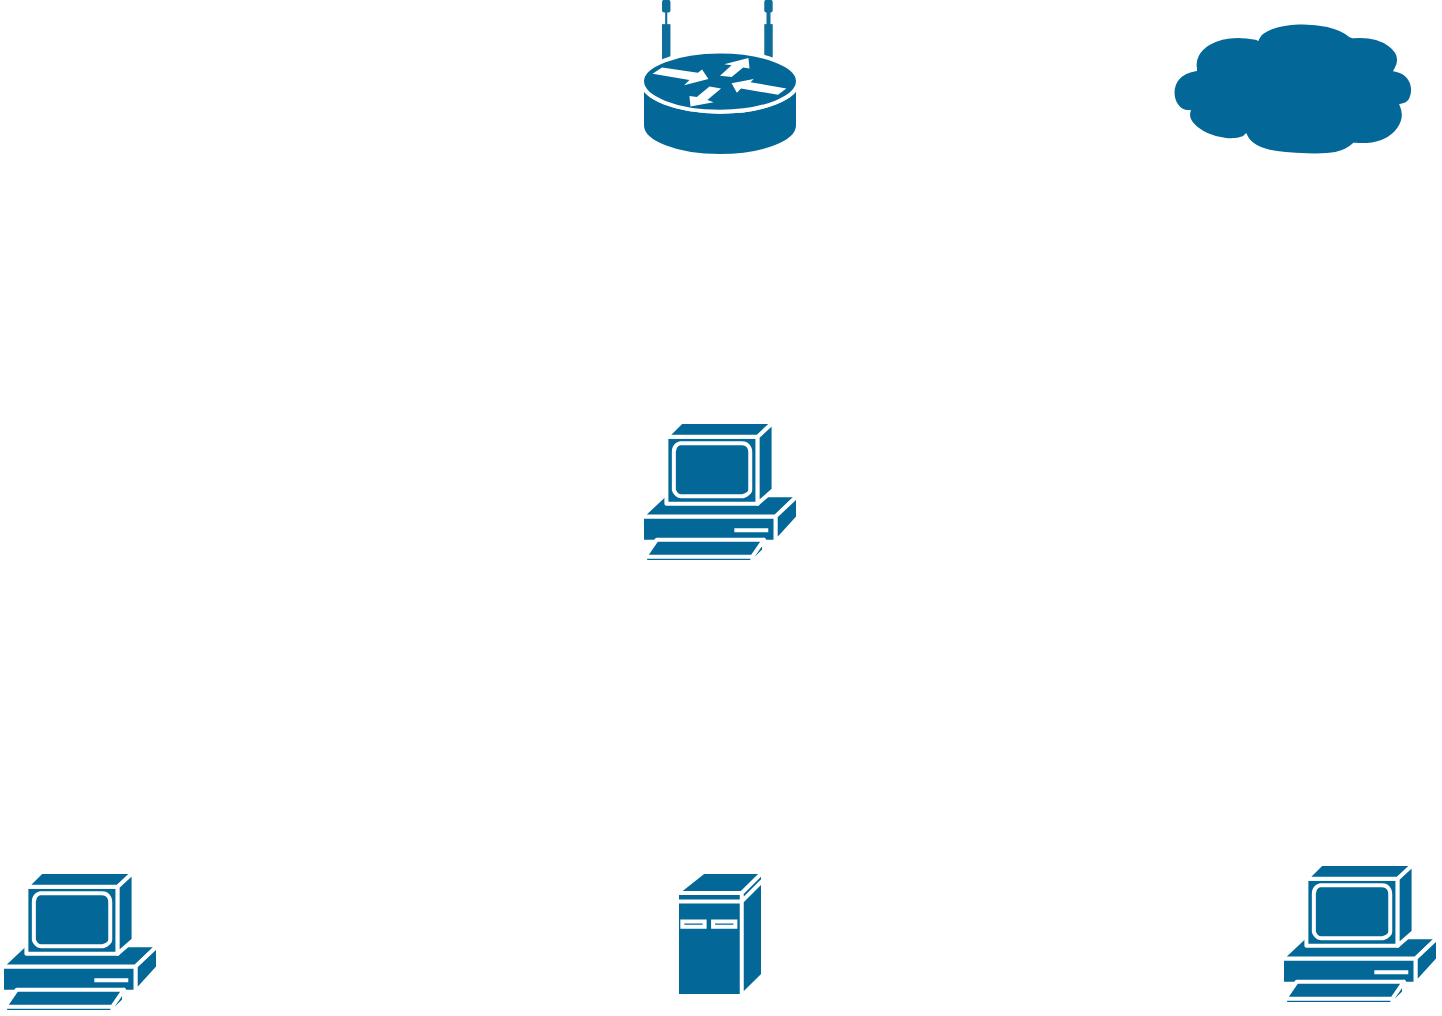 <mxfile version="17.4.5" type="device"><diagram id="uwG570ptbw5u75M1mNWq" name="Page-1"><mxGraphModel dx="1301" dy="752" grid="1" gridSize="10" guides="1" tooltips="1" connect="1" arrows="1" fold="1" page="1" pageScale="1" pageWidth="827" pageHeight="1169" math="0" shadow="0"><root><mxCell id="0"/><mxCell id="1" parent="0"/><mxCell id="kzePltzF0Q6rsNTTgbzp-1" value="" style="shape=mxgraph.cisco.routers.wireless_router;sketch=0;html=1;pointerEvents=1;dashed=0;fillColor=#036897;strokeColor=#ffffff;strokeWidth=2;verticalLabelPosition=bottom;verticalAlign=top;align=center;outlineConnect=0;" vertex="1" parent="1"><mxGeometry x="360" y="80" width="78" height="77" as="geometry"/></mxCell><mxCell id="kzePltzF0Q6rsNTTgbzp-2" value="" style="shape=mxgraph.cisco.computers_and_peripherals.pc;sketch=0;html=1;pointerEvents=1;dashed=0;fillColor=#036897;strokeColor=#ffffff;strokeWidth=2;verticalLabelPosition=bottom;verticalAlign=top;align=center;outlineConnect=0;" vertex="1" parent="1"><mxGeometry x="40" y="515" width="78" height="70" as="geometry"/></mxCell><mxCell id="kzePltzF0Q6rsNTTgbzp-3" value="" style="shape=mxgraph.cisco.computers_and_peripherals.ibm_mini_as400;sketch=0;html=1;pointerEvents=1;dashed=0;fillColor=#036897;strokeColor=#ffffff;strokeWidth=2;verticalLabelPosition=bottom;verticalAlign=top;align=center;outlineConnect=0;" vertex="1" parent="1"><mxGeometry x="377.5" y="515" width="43" height="62" as="geometry"/></mxCell><mxCell id="kzePltzF0Q6rsNTTgbzp-4" value="" style="shape=mxgraph.cisco.computers_and_peripherals.pc;sketch=0;html=1;pointerEvents=1;dashed=0;fillColor=#036897;strokeColor=#ffffff;strokeWidth=2;verticalLabelPosition=bottom;verticalAlign=top;align=center;outlineConnect=0;" vertex="1" parent="1"><mxGeometry x="360" y="290" width="78" height="70" as="geometry"/></mxCell><mxCell id="kzePltzF0Q6rsNTTgbzp-5" value="" style="shape=mxgraph.cisco.computers_and_peripherals.pc;sketch=0;html=1;pointerEvents=1;dashed=0;fillColor=#036897;strokeColor=#ffffff;strokeWidth=2;verticalLabelPosition=bottom;verticalAlign=top;align=center;outlineConnect=0;" vertex="1" parent="1"><mxGeometry x="680" y="511" width="78" height="70" as="geometry"/></mxCell><mxCell id="kzePltzF0Q6rsNTTgbzp-12" value="" style="shape=mxgraph.cisco.storage.cloud;sketch=0;html=1;pointerEvents=1;dashed=0;fillColor=#036897;strokeColor=#ffffff;strokeWidth=2;verticalLabelPosition=bottom;verticalAlign=top;align=center;outlineConnect=0;" vertex="1" parent="1"><mxGeometry x="620" y="87" width="128" height="70" as="geometry"/></mxCell></root></mxGraphModel></diagram></mxfile>